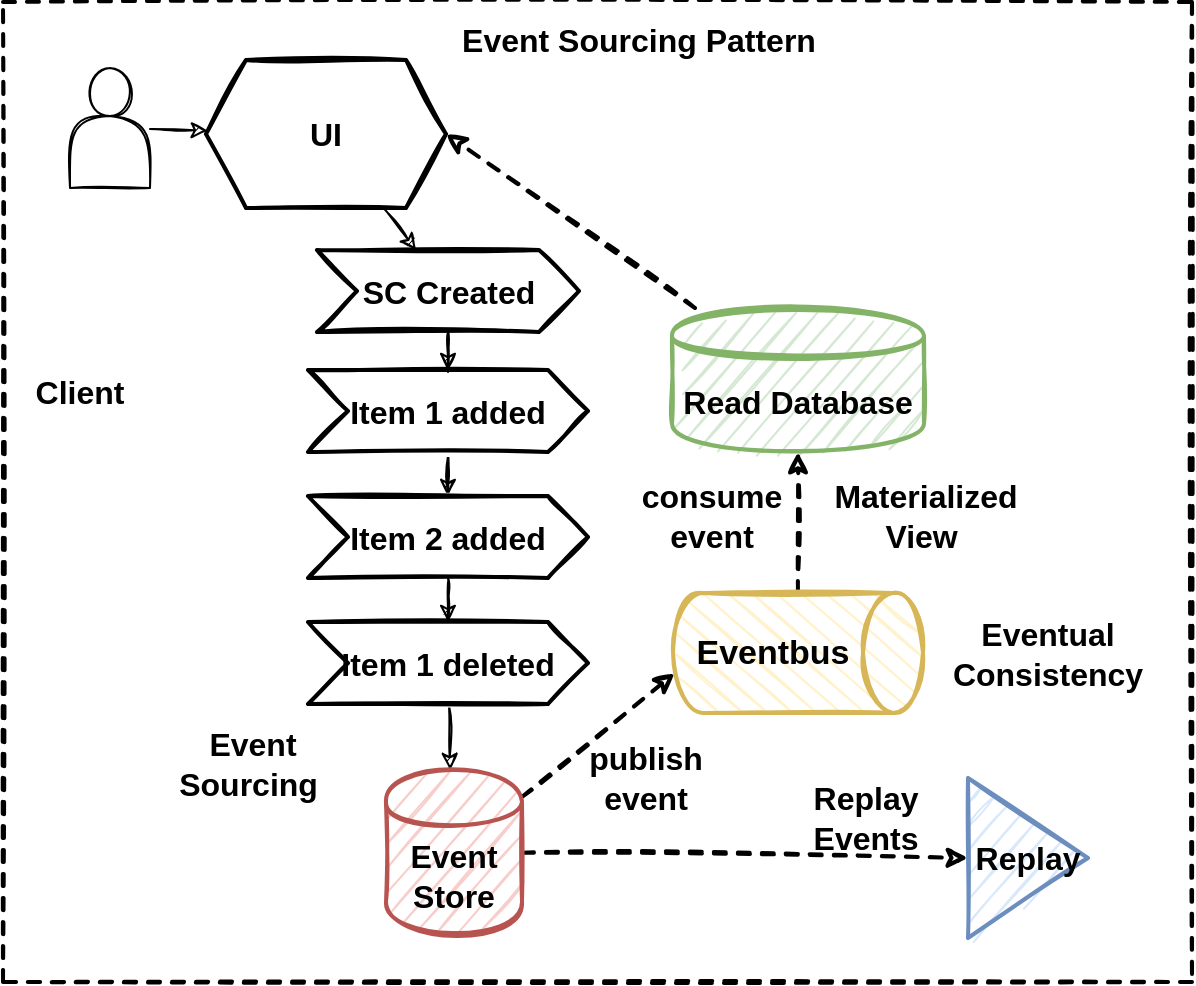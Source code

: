 <mxfile version="14.6.13" type="device"><diagram id="O4We3TlcgWNvYi_soNku" name="Page-1"><mxGraphModel dx="1824" dy="-1408" grid="0" gridSize="10" guides="1" tooltips="1" connect="1" arrows="1" fold="1" page="0" pageScale="1" pageWidth="850" pageHeight="1100" math="0" shadow="0"><root><mxCell id="0"/><mxCell id="1" parent="0"/><mxCell id="l8m6SemHIZTn82vEDbEi-1" value="" style="rounded=0;whiteSpace=wrap;html=1;sketch=1;fontSize=16;dashed=1;strokeWidth=2;" vertex="1" parent="1"><mxGeometry x="-669.5" y="2042" width="594.5" height="490" as="geometry"/></mxCell><mxCell id="l8m6SemHIZTn82vEDbEi-2" style="rounded=0;sketch=1;orthogonalLoop=1;jettySize=auto;html=1;fontSize=16;" edge="1" parent="1" source="l8m6SemHIZTn82vEDbEi-3" target="l8m6SemHIZTn82vEDbEi-8"><mxGeometry relative="1" as="geometry"><mxPoint x="-592.5" y="2100" as="targetPoint"/></mxGeometry></mxCell><mxCell id="l8m6SemHIZTn82vEDbEi-3" value="" style="shape=actor;whiteSpace=wrap;html=1;sketch=1;" vertex="1" parent="1"><mxGeometry x="-636" y="2075" width="40" height="60" as="geometry"/></mxCell><mxCell id="l8m6SemHIZTn82vEDbEi-4" value="Client" style="text;html=1;strokeColor=none;fillColor=none;align=center;verticalAlign=middle;whiteSpace=wrap;rounded=0;sketch=1;fontStyle=1;fontSize=16;" vertex="1" parent="1"><mxGeometry x="-651" y="2227" width="40" height="20" as="geometry"/></mxCell><mxCell id="l8m6SemHIZTn82vEDbEi-5" value="Event Sourcing Pattern" style="text;html=1;strokeColor=none;fillColor=none;align=center;verticalAlign=middle;whiteSpace=wrap;rounded=0;sketch=1;fontStyle=1;fontSize=16;" vertex="1" parent="1"><mxGeometry x="-517" y="2051" width="331.25" height="20" as="geometry"/></mxCell><mxCell id="l8m6SemHIZTn82vEDbEi-30" style="rounded=0;sketch=1;orthogonalLoop=1;jettySize=auto;html=1;" edge="1" parent="1" source="l8m6SemHIZTn82vEDbEi-8" target="l8m6SemHIZTn82vEDbEi-22"><mxGeometry relative="1" as="geometry"/></mxCell><mxCell id="l8m6SemHIZTn82vEDbEi-8" value="UI" style="shape=hexagon;perimeter=hexagonPerimeter2;whiteSpace=wrap;html=1;fixedSize=1;sketch=1;fontSize=16;strokeWidth=2;fontStyle=1;" vertex="1" parent="1"><mxGeometry x="-568" y="2071" width="120" height="74" as="geometry"/></mxCell><mxCell id="l8m6SemHIZTn82vEDbEi-11" style="edgeStyle=orthogonalEdgeStyle;rounded=0;orthogonalLoop=1;jettySize=auto;html=1;exitX=0.5;exitY=1;exitDx=0;exitDy=0;fontSize=16;strokeWidth=1;" edge="1" parent="1"><mxGeometry relative="1" as="geometry"><mxPoint x="-653" y="2184" as="sourcePoint"/><mxPoint x="-653" y="2184" as="targetPoint"/></mxGeometry></mxCell><mxCell id="l8m6SemHIZTn82vEDbEi-12" value="Eventual Consistency" style="text;html=1;strokeColor=none;fillColor=none;align=center;verticalAlign=middle;whiteSpace=wrap;rounded=0;sketch=1;fontStyle=1;fontSize=16;" vertex="1" parent="1"><mxGeometry x="-167" y="2357.5" width="40" height="20" as="geometry"/></mxCell><mxCell id="l8m6SemHIZTn82vEDbEi-35" style="edgeStyle=none;rounded=0;sketch=1;orthogonalLoop=1;jettySize=auto;html=1;entryX=1;entryY=0.5;entryDx=0;entryDy=0;dashed=1;strokeWidth=2;" edge="1" parent="1" source="l8m6SemHIZTn82vEDbEi-15" target="l8m6SemHIZTn82vEDbEi-8"><mxGeometry relative="1" as="geometry"/></mxCell><mxCell id="l8m6SemHIZTn82vEDbEi-15" value="Read Database" style="shape=cylinder;whiteSpace=wrap;html=1;boundedLbl=1;backgroundOutline=1;fontSize=16;fontStyle=1;strokeColor=#82b366;strokeWidth=2;fillColor=#d5e8d4;sketch=1;" vertex="1" parent="1"><mxGeometry x="-335" y="2195" width="126" height="72" as="geometry"/></mxCell><mxCell id="l8m6SemHIZTn82vEDbEi-16" value="Event Sourcing&amp;nbsp;" style="text;html=1;strokeColor=none;fillColor=none;align=center;verticalAlign=middle;whiteSpace=wrap;rounded=0;sketch=1;fontStyle=1;fontSize=16;" vertex="1" parent="1"><mxGeometry x="-585" y="2413" width="81" height="20" as="geometry"/></mxCell><mxCell id="l8m6SemHIZTn82vEDbEi-17" value="Materialized View&amp;nbsp;" style="text;html=1;strokeColor=none;fillColor=none;align=center;verticalAlign=middle;whiteSpace=wrap;rounded=0;sketch=1;fontStyle=1;fontSize=16;strokeWidth=1;" vertex="1" parent="1"><mxGeometry x="-228" y="2289" width="40" height="20" as="geometry"/></mxCell><mxCell id="l8m6SemHIZTn82vEDbEi-20" style="edgeStyle=orthogonalEdgeStyle;rounded=0;orthogonalLoop=1;jettySize=auto;html=1;strokeWidth=2;sketch=1;dashed=1;" edge="1" parent="1" source="l8m6SemHIZTn82vEDbEi-21" target="l8m6SemHIZTn82vEDbEi-15"><mxGeometry relative="1" as="geometry"/></mxCell><mxCell id="l8m6SemHIZTn82vEDbEi-21" value="Eventbus" style="shape=cylinder3;whiteSpace=wrap;html=1;boundedLbl=1;backgroundOutline=1;size=15;sketch=1;strokeWidth=2;fontSize=17;fontStyle=1;horizontal=0;fillColor=#fff2cc;strokeColor=#d6b656;rotation=90;" vertex="1" parent="1"><mxGeometry x="-302" y="2305" width="60" height="125" as="geometry"/></mxCell><mxCell id="l8m6SemHIZTn82vEDbEi-24" value="" style="edgeStyle=orthogonalEdgeStyle;rounded=0;orthogonalLoop=1;jettySize=auto;html=1;sketch=1;" edge="1" parent="1" source="l8m6SemHIZTn82vEDbEi-22" target="l8m6SemHIZTn82vEDbEi-23"><mxGeometry relative="1" as="geometry"/></mxCell><mxCell id="l8m6SemHIZTn82vEDbEi-22" value="&lt;span style=&quot;font-size: 16px;&quot;&gt;SC Created&lt;/span&gt;" style="shape=step;perimeter=stepPerimeter;whiteSpace=wrap;html=1;fixedSize=1;sketch=1;fontStyle=1;strokeWidth=2;" vertex="1" parent="1"><mxGeometry x="-512.5" y="2166" width="131" height="41" as="geometry"/></mxCell><mxCell id="l8m6SemHIZTn82vEDbEi-26" value="" style="edgeStyle=orthogonalEdgeStyle;rounded=0;sketch=1;orthogonalLoop=1;jettySize=auto;html=1;" edge="1" parent="1" source="l8m6SemHIZTn82vEDbEi-23" target="l8m6SemHIZTn82vEDbEi-25"><mxGeometry relative="1" as="geometry"/></mxCell><mxCell id="l8m6SemHIZTn82vEDbEi-23" value="&lt;span style=&quot;font-size: 16px ; font-weight: 700&quot;&gt;Item 1 added&lt;/span&gt;" style="shape=step;perimeter=stepPerimeter;whiteSpace=wrap;html=1;fixedSize=1;sketch=1;strokeWidth=2;" vertex="1" parent="1"><mxGeometry x="-517" y="2226" width="140" height="41" as="geometry"/></mxCell><mxCell id="l8m6SemHIZTn82vEDbEi-28" value="" style="edgeStyle=orthogonalEdgeStyle;rounded=0;sketch=1;orthogonalLoop=1;jettySize=auto;html=1;" edge="1" parent="1" source="l8m6SemHIZTn82vEDbEi-25" target="l8m6SemHIZTn82vEDbEi-27"><mxGeometry relative="1" as="geometry"/></mxCell><mxCell id="l8m6SemHIZTn82vEDbEi-25" value="&lt;span style=&quot;font-size: 16px ; font-weight: 700&quot;&gt;Item 2 added&lt;/span&gt;" style="shape=step;perimeter=stepPerimeter;whiteSpace=wrap;html=1;fixedSize=1;sketch=1;strokeWidth=2;" vertex="1" parent="1"><mxGeometry x="-517" y="2289" width="140" height="41" as="geometry"/></mxCell><mxCell id="l8m6SemHIZTn82vEDbEi-32" style="edgeStyle=none;rounded=0;sketch=1;orthogonalLoop=1;jettySize=auto;html=1;entryX=0.5;entryY=0;entryDx=0;entryDy=0;" edge="1" parent="1" source="l8m6SemHIZTn82vEDbEi-27"><mxGeometry relative="1" as="geometry"><mxPoint x="-446" y="2426" as="targetPoint"/></mxGeometry></mxCell><mxCell id="l8m6SemHIZTn82vEDbEi-27" value="&lt;span style=&quot;font-size: 16px ; font-weight: 700&quot;&gt;Item 1 deleted&lt;/span&gt;" style="shape=step;perimeter=stepPerimeter;whiteSpace=wrap;html=1;fixedSize=1;sketch=1;strokeWidth=2;" vertex="1" parent="1"><mxGeometry x="-517" y="2352" width="140" height="41" as="geometry"/></mxCell><mxCell id="l8m6SemHIZTn82vEDbEi-33" style="edgeStyle=none;rounded=0;sketch=1;orthogonalLoop=1;jettySize=auto;html=1;entryX=0.668;entryY=0.993;entryDx=0;entryDy=0;entryPerimeter=0;strokeWidth=2;dashed=1;" edge="1" parent="1" source="l8m6SemHIZTn82vEDbEi-31" target="l8m6SemHIZTn82vEDbEi-21"><mxGeometry relative="1" as="geometry"/></mxCell><mxCell id="l8m6SemHIZTn82vEDbEi-39" style="edgeStyle=none;rounded=0;sketch=1;orthogonalLoop=1;jettySize=auto;html=1;entryX=0;entryY=0.5;entryDx=0;entryDy=0;dashed=1;strokeWidth=2;" edge="1" parent="1" source="l8m6SemHIZTn82vEDbEi-31" target="l8m6SemHIZTn82vEDbEi-38"><mxGeometry relative="1" as="geometry"/></mxCell><mxCell id="l8m6SemHIZTn82vEDbEi-31" value="Event Store" style="shape=cylinder;whiteSpace=wrap;html=1;boundedLbl=1;backgroundOutline=1;fontSize=16;fontStyle=1;strokeColor=#b85450;strokeWidth=2;fillColor=#f8cecc;sketch=1;" vertex="1" parent="1"><mxGeometry x="-478" y="2426" width="68" height="82" as="geometry"/></mxCell><mxCell id="l8m6SemHIZTn82vEDbEi-34" value="publish event" style="text;html=1;strokeColor=none;fillColor=none;align=center;verticalAlign=middle;whiteSpace=wrap;rounded=0;sketch=1;fontStyle=1;fontSize=16;" vertex="1" parent="1"><mxGeometry x="-368" y="2420" width="40" height="20" as="geometry"/></mxCell><mxCell id="l8m6SemHIZTn82vEDbEi-36" value="consume&lt;br&gt;event" style="text;html=1;strokeColor=none;fillColor=none;align=center;verticalAlign=middle;whiteSpace=wrap;rounded=0;sketch=1;fontStyle=1;fontSize=16;" vertex="1" parent="1"><mxGeometry x="-335" y="2289" width="40" height="20" as="geometry"/></mxCell><mxCell id="l8m6SemHIZTn82vEDbEi-38" value="Replay" style="triangle;whiteSpace=wrap;html=1;sketch=1;strokeWidth=2;fontStyle=1;fontSize=16;fillColor=#dae8fc;strokeColor=#6c8ebf;" vertex="1" parent="1"><mxGeometry x="-187" y="2430" width="60" height="80" as="geometry"/></mxCell><mxCell id="l8m6SemHIZTn82vEDbEi-40" value="Replay&lt;br&gt;Events" style="text;html=1;strokeColor=none;fillColor=none;align=center;verticalAlign=middle;whiteSpace=wrap;rounded=0;sketch=1;fontStyle=1;fontSize=16;" vertex="1" parent="1"><mxGeometry x="-258" y="2440" width="40" height="20" as="geometry"/></mxCell></root></mxGraphModel></diagram></mxfile>